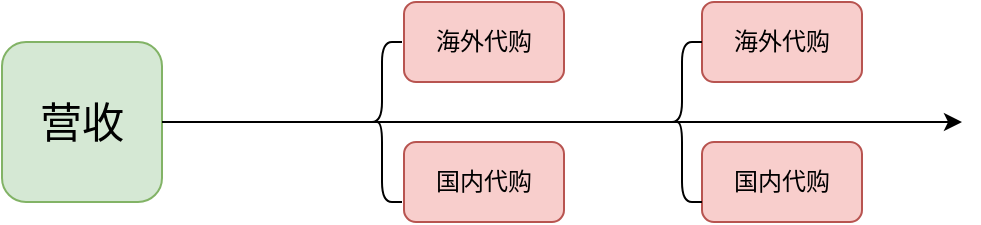 <mxfile version="14.7.3" type="github">
  <diagram id="NSqYkseTwNGMMg4fa7Z-" name="Page-1">
    <mxGraphModel dx="926" dy="492" grid="1" gridSize="10" guides="1" tooltips="1" connect="1" arrows="1" fold="1" page="1" pageScale="1" pageWidth="3300" pageHeight="4681" math="0" shadow="0">
      <root>
        <mxCell id="0" />
        <mxCell id="1" parent="0" />
        <mxCell id="TR1TFNIkeVoY3saFG_14-1" value="&lt;font style=&quot;font-size: 21px&quot;&gt;营收&lt;/font&gt;" style="rounded=1;whiteSpace=wrap;html=1;fillColor=#d5e8d4;strokeColor=#82b366;" vertex="1" parent="1">
          <mxGeometry x="80" y="40" width="80" height="80" as="geometry" />
        </mxCell>
        <mxCell id="TR1TFNIkeVoY3saFG_14-2" value="" style="shape=curlyBracket;whiteSpace=wrap;html=1;rounded=1;" vertex="1" parent="1">
          <mxGeometry x="260" y="40" width="20" height="80" as="geometry" />
        </mxCell>
        <mxCell id="TR1TFNIkeVoY3saFG_14-4" value="" style="endArrow=classic;html=1;exitX=1;exitY=0.5;exitDx=0;exitDy=0;" edge="1" parent="1" source="TR1TFNIkeVoY3saFG_14-1">
          <mxGeometry width="50" height="50" relative="1" as="geometry">
            <mxPoint x="170" y="80" as="sourcePoint" />
            <mxPoint x="560" y="80" as="targetPoint" />
          </mxGeometry>
        </mxCell>
        <mxCell id="TR1TFNIkeVoY3saFG_14-8" value="" style="group" vertex="1" connectable="0" parent="1">
          <mxGeometry x="281" y="20" width="80" height="110" as="geometry" />
        </mxCell>
        <mxCell id="TR1TFNIkeVoY3saFG_14-5" value="海外代购" style="rounded=1;whiteSpace=wrap;html=1;fillColor=#f8cecc;strokeColor=#b85450;" vertex="1" parent="TR1TFNIkeVoY3saFG_14-8">
          <mxGeometry width="80" height="40" as="geometry" />
        </mxCell>
        <mxCell id="TR1TFNIkeVoY3saFG_14-6" value="国内代购" style="rounded=1;whiteSpace=wrap;html=1;fillColor=#f8cecc;strokeColor=#b85450;" vertex="1" parent="TR1TFNIkeVoY3saFG_14-8">
          <mxGeometry y="70" width="80" height="40" as="geometry" />
        </mxCell>
        <mxCell id="TR1TFNIkeVoY3saFG_14-9" value="" style="group" vertex="1" connectable="0" parent="1">
          <mxGeometry x="430" y="20" width="80" height="110" as="geometry" />
        </mxCell>
        <mxCell id="TR1TFNIkeVoY3saFG_14-10" value="海外代购" style="rounded=1;whiteSpace=wrap;html=1;fillColor=#f8cecc;strokeColor=#b85450;" vertex="1" parent="TR1TFNIkeVoY3saFG_14-9">
          <mxGeometry width="80" height="40" as="geometry" />
        </mxCell>
        <mxCell id="TR1TFNIkeVoY3saFG_14-11" value="国内代购" style="rounded=1;whiteSpace=wrap;html=1;fillColor=#f8cecc;strokeColor=#b85450;" vertex="1" parent="TR1TFNIkeVoY3saFG_14-9">
          <mxGeometry y="70" width="80" height="40" as="geometry" />
        </mxCell>
        <mxCell id="TR1TFNIkeVoY3saFG_14-12" value="" style="shape=curlyBracket;whiteSpace=wrap;html=1;rounded=1;" vertex="1" parent="1">
          <mxGeometry x="410" y="40" width="20" height="80" as="geometry" />
        </mxCell>
      </root>
    </mxGraphModel>
  </diagram>
</mxfile>
